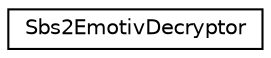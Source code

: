 digraph G
{
  edge [fontname="Helvetica",fontsize="10",labelfontname="Helvetica",labelfontsize="10"];
  node [fontname="Helvetica",fontsize="10",shape=record];
  rankdir="LR";
  Node1 [label="Sbs2EmotivDecryptor",height=0.2,width=0.4,color="black", fillcolor="white", style="filled",URL="$class_sbs2_emotiv_decryptor.html"];
}
